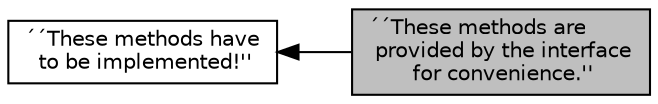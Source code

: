 digraph "´´These methods are provided by the interface for convenience.&apos;&apos;"
{
  edge [fontname="Helvetica",fontsize="10",labelfontname="Helvetica",labelfontsize="10"];
  node [fontname="Helvetica",fontsize="10",shape=record];
  rankdir=LR;
  Node0 [label="´´These methods are\l provided by the interface\l for convenience.''",height=0.2,width=0.4,color="black", fillcolor="grey75", style="filled", fontcolor="black"];
  Node1 [label="´´These methods have\l to be implemented!''",height=0.2,width=0.4,color="black", fillcolor="white", style="filled",URL="$a00226.html"];
  Node1->Node0 [shape=plaintext, dir="back", style="solid"];
}
